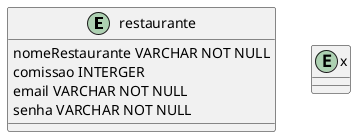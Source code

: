 @startuml Banco de Dados

entity restaurante{
    nomeRestaurante VARCHAR NOT NULL
    comissao INTERGER
    email VARCHAR NOT NULL
    senha VARCHAR NOT NULL
}

entity x{
    
}


@enduml
